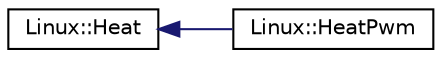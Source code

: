 digraph "Graphical Class Hierarchy"
{
 // INTERACTIVE_SVG=YES
  edge [fontname="Helvetica",fontsize="10",labelfontname="Helvetica",labelfontsize="10"];
  node [fontname="Helvetica",fontsize="10",shape=record];
  rankdir="LR";
  Node1 [label="Linux::Heat",height=0.2,width=0.4,color="black", fillcolor="white", style="filled",URL="$classLinux_1_1Heat.html"];
  Node1 -> Node2 [dir="back",color="midnightblue",fontsize="10",style="solid",fontname="Helvetica"];
  Node2 [label="Linux::HeatPwm",height=0.2,width=0.4,color="black", fillcolor="white", style="filled",URL="$classLinux_1_1HeatPwm.html"];
}
